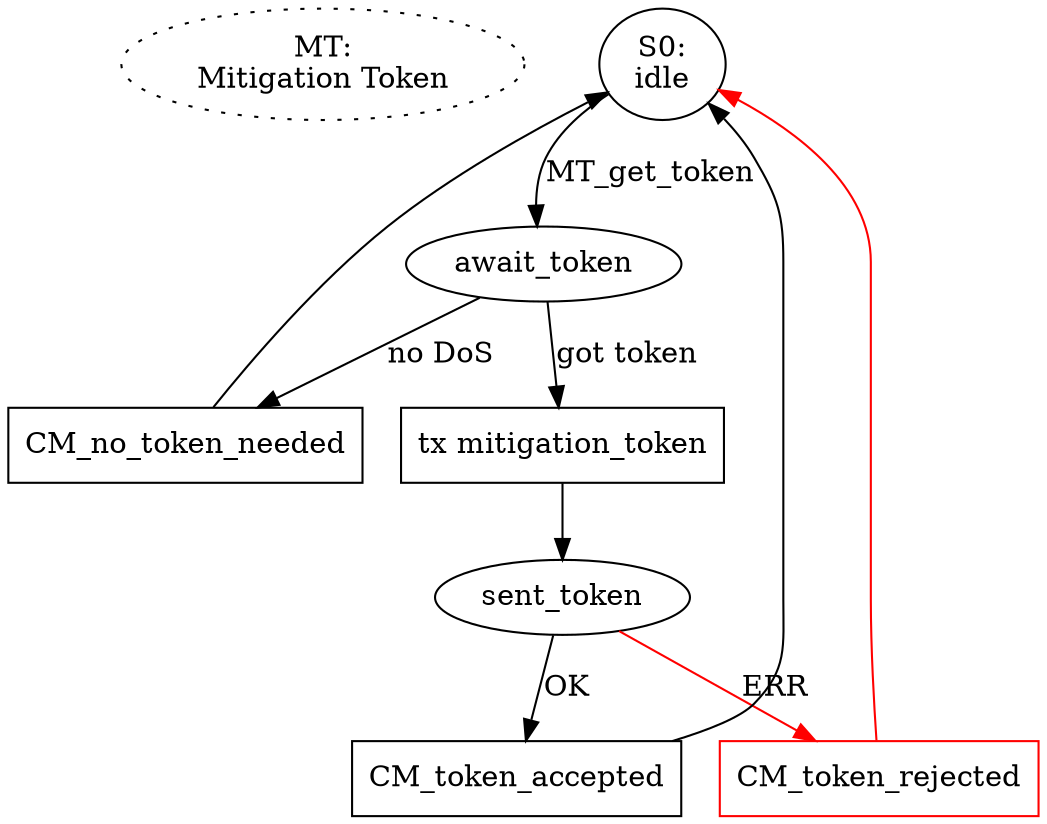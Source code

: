 digraph {

        start [label="MT:\nMitigation Token" style="dotted"]
        {rank=same; start MT0}
        start -> MT0 [style="invis"]

        MT0 [label="S0:\nidle"]
        MT0 -> await_token [label="MT_get_token"]

        await_token -> no_dos [label="no DoS"]
        no_dos [shape="box" label="CM_no_token_needed"]
        no_dos -> MT0

        await_token -> send_token [label="got token"]
        send_token [shape="box" label="tx mitigation_token"]

        send_token -> sent_token

        sent_token -> response_ok [label="OK"]
        response_ok [shape="box" label="CM_token_accepted"]
        response_ok -> MT0

        sent_token -> response_err [label="ERR" color="red"]
        response_err [shape="box" label="CM_token_rejected" color="red"]
        response_err -> MT0 [color="red"]
}

